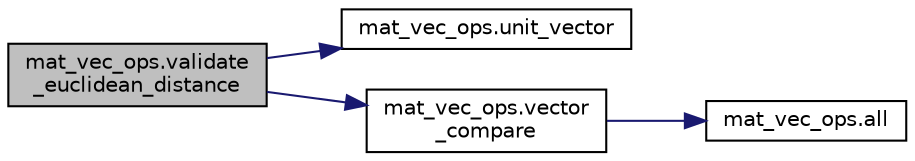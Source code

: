 digraph "mat_vec_ops.validate_euclidean_distance"
{
  edge [fontname="Helvetica",fontsize="10",labelfontname="Helvetica",labelfontsize="10"];
  node [fontname="Helvetica",fontsize="10",shape=record];
  rankdir="LR";
  Node1 [label="mat_vec_ops.validate\l_euclidean_distance",height=0.2,width=0.4,color="black", fillcolor="grey75", style="filled", fontcolor="black"];
  Node1 -> Node2 [color="midnightblue",fontsize="10",style="solid",fontname="Helvetica"];
  Node2 [label="mat_vec_ops.unit_vector",height=0.2,width=0.4,color="black", fillcolor="white", style="filled",URL="$namespacemat__vec__ops.html#a7f771c61cafe041032f06e9911865dec"];
  Node1 -> Node3 [color="midnightblue",fontsize="10",style="solid",fontname="Helvetica"];
  Node3 [label="mat_vec_ops.vector\l_compare",height=0.2,width=0.4,color="black", fillcolor="white", style="filled",URL="$namespacemat__vec__ops.html#a64122e69dd3f8952595bb692ee285227"];
  Node3 -> Node4 [color="midnightblue",fontsize="10",style="solid",fontname="Helvetica"];
  Node4 [label="mat_vec_ops.all",height=0.2,width=0.4,color="black", fillcolor="white", style="filled",URL="$namespacemat__vec__ops.html#ac61f23047b85a77eab96b8e430f4cc09"];
}
